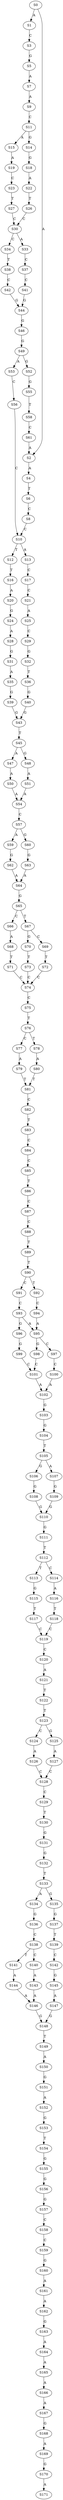 strict digraph  {
	S0 -> S1 [ label = A ];
	S0 -> S2 [ label = A ];
	S1 -> S3 [ label = C ];
	S2 -> S4 [ label = A ];
	S3 -> S5 [ label = G ];
	S4 -> S6 [ label = T ];
	S5 -> S7 [ label = A ];
	S6 -> S8 [ label = C ];
	S7 -> S9 [ label = A ];
	S8 -> S10 [ label = C ];
	S9 -> S11 [ label = C ];
	S10 -> S12 [ label = T ];
	S10 -> S13 [ label = A ];
	S11 -> S14 [ label = G ];
	S11 -> S15 [ label = A ];
	S12 -> S16 [ label = T ];
	S13 -> S17 [ label = C ];
	S14 -> S18 [ label = G ];
	S15 -> S19 [ label = A ];
	S16 -> S20 [ label = A ];
	S17 -> S21 [ label = C ];
	S18 -> S22 [ label = A ];
	S19 -> S23 [ label = C ];
	S20 -> S24 [ label = G ];
	S21 -> S25 [ label = A ];
	S22 -> S26 [ label = T ];
	S23 -> S27 [ label = T ];
	S24 -> S28 [ label = A ];
	S25 -> S29 [ label = C ];
	S26 -> S30 [ label = C ];
	S27 -> S30 [ label = C ];
	S28 -> S31 [ label = G ];
	S29 -> S32 [ label = G ];
	S30 -> S33 [ label = A ];
	S30 -> S34 [ label = C ];
	S31 -> S35 [ label = A ];
	S32 -> S36 [ label = T ];
	S33 -> S37 [ label = C ];
	S34 -> S38 [ label = T ];
	S35 -> S39 [ label = G ];
	S36 -> S40 [ label = G ];
	S37 -> S41 [ label = C ];
	S38 -> S42 [ label = C ];
	S39 -> S43 [ label = G ];
	S40 -> S43 [ label = G ];
	S41 -> S44 [ label = G ];
	S42 -> S44 [ label = G ];
	S43 -> S45 [ label = T ];
	S44 -> S46 [ label = G ];
	S45 -> S47 [ label = A ];
	S45 -> S48 [ label = G ];
	S46 -> S49 [ label = G ];
	S47 -> S50 [ label = A ];
	S48 -> S51 [ label = A ];
	S49 -> S52 [ label = G ];
	S49 -> S53 [ label = A ];
	S50 -> S54 [ label = A ];
	S51 -> S54 [ label = A ];
	S52 -> S55 [ label = G ];
	S53 -> S56 [ label = C ];
	S54 -> S57 [ label = C ];
	S55 -> S58 [ label = T ];
	S56 -> S10 [ label = C ];
	S57 -> S59 [ label = A ];
	S57 -> S60 [ label = G ];
	S58 -> S61 [ label = C ];
	S59 -> S62 [ label = G ];
	S60 -> S63 [ label = G ];
	S61 -> S2 [ label = A ];
	S62 -> S64 [ label = A ];
	S63 -> S64 [ label = A ];
	S64 -> S65 [ label = G ];
	S65 -> S66 [ label = C ];
	S65 -> S67 [ label = T ];
	S66 -> S68 [ label = A ];
	S67 -> S69 [ label = C ];
	S67 -> S70 [ label = G ];
	S68 -> S71 [ label = T ];
	S69 -> S72 [ label = T ];
	S70 -> S73 [ label = T ];
	S71 -> S74 [ label = C ];
	S72 -> S74 [ label = C ];
	S73 -> S74 [ label = C ];
	S74 -> S75 [ label = C ];
	S75 -> S76 [ label = T ];
	S76 -> S77 [ label = C ];
	S76 -> S78 [ label = T ];
	S77 -> S79 [ label = A ];
	S78 -> S80 [ label = A ];
	S79 -> S81 [ label = T ];
	S80 -> S81 [ label = T ];
	S81 -> S82 [ label = C ];
	S82 -> S83 [ label = T ];
	S83 -> S84 [ label = C ];
	S84 -> S85 [ label = C ];
	S85 -> S86 [ label = T ];
	S86 -> S87 [ label = C ];
	S87 -> S88 [ label = C ];
	S88 -> S89 [ label = T ];
	S89 -> S90 [ label = T ];
	S90 -> S91 [ label = C ];
	S90 -> S92 [ label = T ];
	S91 -> S93 [ label = C ];
	S92 -> S94 [ label = C ];
	S93 -> S95 [ label = A ];
	S93 -> S96 [ label = G ];
	S94 -> S95 [ label = A ];
	S95 -> S97 [ label = C ];
	S95 -> S98 [ label = G ];
	S96 -> S99 [ label = G ];
	S97 -> S100 [ label = C ];
	S98 -> S101 [ label = C ];
	S99 -> S101 [ label = C ];
	S100 -> S102 [ label = A ];
	S101 -> S102 [ label = A ];
	S102 -> S103 [ label = G ];
	S103 -> S104 [ label = G ];
	S104 -> S105 [ label = T ];
	S105 -> S106 [ label = G ];
	S105 -> S107 [ label = A ];
	S106 -> S108 [ label = G ];
	S107 -> S109 [ label = G ];
	S108 -> S110 [ label = G ];
	S109 -> S110 [ label = G ];
	S110 -> S111 [ label = G ];
	S111 -> S112 [ label = T ];
	S112 -> S113 [ label = T ];
	S112 -> S114 [ label = C ];
	S113 -> S115 [ label = G ];
	S114 -> S116 [ label = A ];
	S115 -> S117 [ label = T ];
	S116 -> S118 [ label = T ];
	S117 -> S119 [ label = C ];
	S118 -> S119 [ label = C ];
	S119 -> S120 [ label = C ];
	S120 -> S121 [ label = A ];
	S121 -> S122 [ label = T ];
	S122 -> S123 [ label = T ];
	S123 -> S124 [ label = C ];
	S123 -> S125 [ label = G ];
	S124 -> S126 [ label = A ];
	S125 -> S127 [ label = A ];
	S126 -> S128 [ label = C ];
	S127 -> S128 [ label = C ];
	S128 -> S129 [ label = C ];
	S129 -> S130 [ label = T ];
	S130 -> S131 [ label = G ];
	S131 -> S132 [ label = G ];
	S132 -> S133 [ label = T ];
	S133 -> S134 [ label = A ];
	S133 -> S135 [ label = G ];
	S134 -> S136 [ label = G ];
	S135 -> S137 [ label = G ];
	S136 -> S138 [ label = C ];
	S137 -> S139 [ label = T ];
	S138 -> S140 [ label = C ];
	S138 -> S141 [ label = T ];
	S139 -> S142 [ label = C ];
	S140 -> S143 [ label = A ];
	S141 -> S144 [ label = A ];
	S142 -> S145 [ label = G ];
	S143 -> S146 [ label = A ];
	S144 -> S146 [ label = A ];
	S145 -> S147 [ label = A ];
	S146 -> S148 [ label = G ];
	S147 -> S148 [ label = G ];
	S148 -> S149 [ label = T ];
	S149 -> S150 [ label = A ];
	S150 -> S151 [ label = G ];
	S151 -> S152 [ label = A ];
	S152 -> S153 [ label = G ];
	S153 -> S154 [ label = T ];
	S154 -> S155 [ label = G ];
	S155 -> S156 [ label = G ];
	S156 -> S157 [ label = G ];
	S157 -> S158 [ label = C ];
	S158 -> S159 [ label = C ];
	S159 -> S160 [ label = G ];
	S160 -> S161 [ label = A ];
	S161 -> S162 [ label = A ];
	S162 -> S163 [ label = G ];
	S163 -> S164 [ label = A ];
	S164 -> S165 [ label = A ];
	S165 -> S166 [ label = A ];
	S166 -> S167 [ label = A ];
	S167 -> S168 [ label = G ];
	S168 -> S169 [ label = A ];
	S169 -> S170 [ label = G ];
	S170 -> S171 [ label = A ];
}
